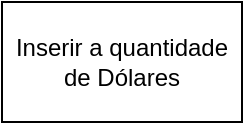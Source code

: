 <mxfile version="21.3.6" type="github">
  <diagram name="Página-1" id="vakUwdqn0LjCnmI12lmv">
    <mxGraphModel dx="825" dy="1613" grid="0" gridSize="10" guides="1" tooltips="1" connect="1" arrows="1" fold="1" page="1" pageScale="1" pageWidth="827" pageHeight="1169" math="0" shadow="0">
      <root>
        <mxCell id="0" />
        <mxCell id="1" parent="0" />
        <mxCell id="q9vMOmU9V2P2jLS9t8gn-1" value="Inserir a quantidade de Dólares" style="rounded=0;whiteSpace=wrap;html=1;" vertex="1" parent="1">
          <mxGeometry x="354" y="-403" width="120" height="60" as="geometry" />
        </mxCell>
      </root>
    </mxGraphModel>
  </diagram>
</mxfile>
